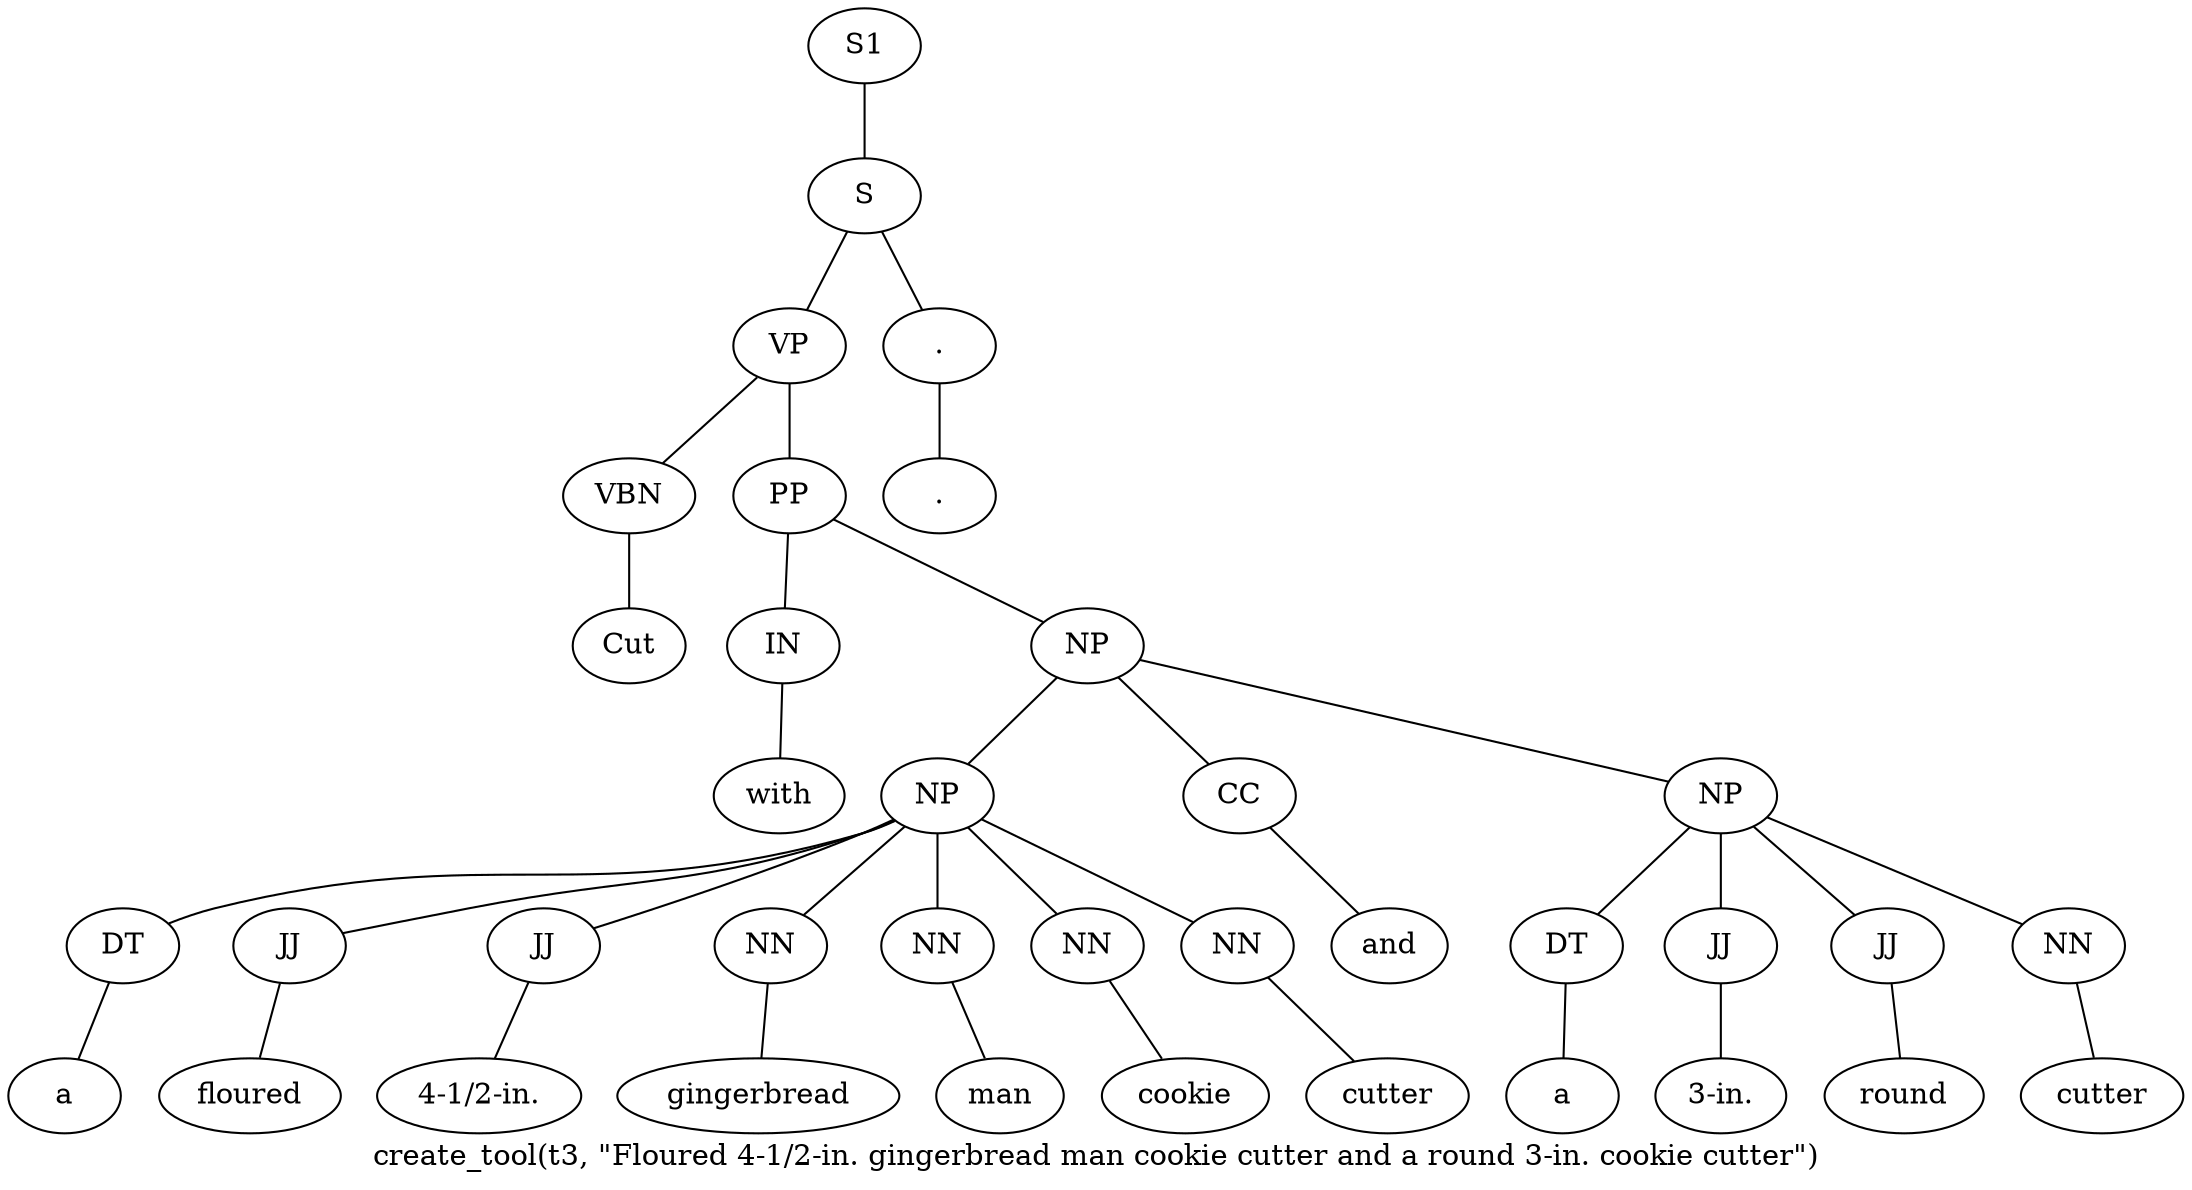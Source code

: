 graph SyntaxGraph {
	label = "create_tool(t3, \"Floured 4-1/2-in. gingerbread man cookie cutter and a round 3-in. cookie cutter\")";
	Node0 [label="S1"];
	Node1 [label="S"];
	Node2 [label="VP"];
	Node3 [label="VBN"];
	Node4 [label="Cut"];
	Node5 [label="PP"];
	Node6 [label="IN"];
	Node7 [label="with"];
	Node8 [label="NP"];
	Node9 [label="NP"];
	Node10 [label="DT"];
	Node11 [label="a"];
	Node12 [label="JJ"];
	Node13 [label="floured"];
	Node14 [label="JJ"];
	Node15 [label="4-1/2-in."];
	Node16 [label="NN"];
	Node17 [label="gingerbread"];
	Node18 [label="NN"];
	Node19 [label="man"];
	Node20 [label="NN"];
	Node21 [label="cookie"];
	Node22 [label="NN"];
	Node23 [label="cutter"];
	Node24 [label="CC"];
	Node25 [label="and"];
	Node26 [label="NP"];
	Node27 [label="DT"];
	Node28 [label="a"];
	Node29 [label="JJ"];
	Node30 [label="3-in."];
	Node31 [label="JJ"];
	Node32 [label="round"];
	Node33 [label="NN"];
	Node34 [label="cutter"];
	Node35 [label="."];
	Node36 [label="."];

	Node0 -- Node1;
	Node1 -- Node2;
	Node1 -- Node35;
	Node2 -- Node3;
	Node2 -- Node5;
	Node3 -- Node4;
	Node5 -- Node6;
	Node5 -- Node8;
	Node6 -- Node7;
	Node8 -- Node9;
	Node8 -- Node24;
	Node8 -- Node26;
	Node9 -- Node10;
	Node9 -- Node12;
	Node9 -- Node14;
	Node9 -- Node16;
	Node9 -- Node18;
	Node9 -- Node20;
	Node9 -- Node22;
	Node10 -- Node11;
	Node12 -- Node13;
	Node14 -- Node15;
	Node16 -- Node17;
	Node18 -- Node19;
	Node20 -- Node21;
	Node22 -- Node23;
	Node24 -- Node25;
	Node26 -- Node27;
	Node26 -- Node29;
	Node26 -- Node31;
	Node26 -- Node33;
	Node27 -- Node28;
	Node29 -- Node30;
	Node31 -- Node32;
	Node33 -- Node34;
	Node35 -- Node36;
}
